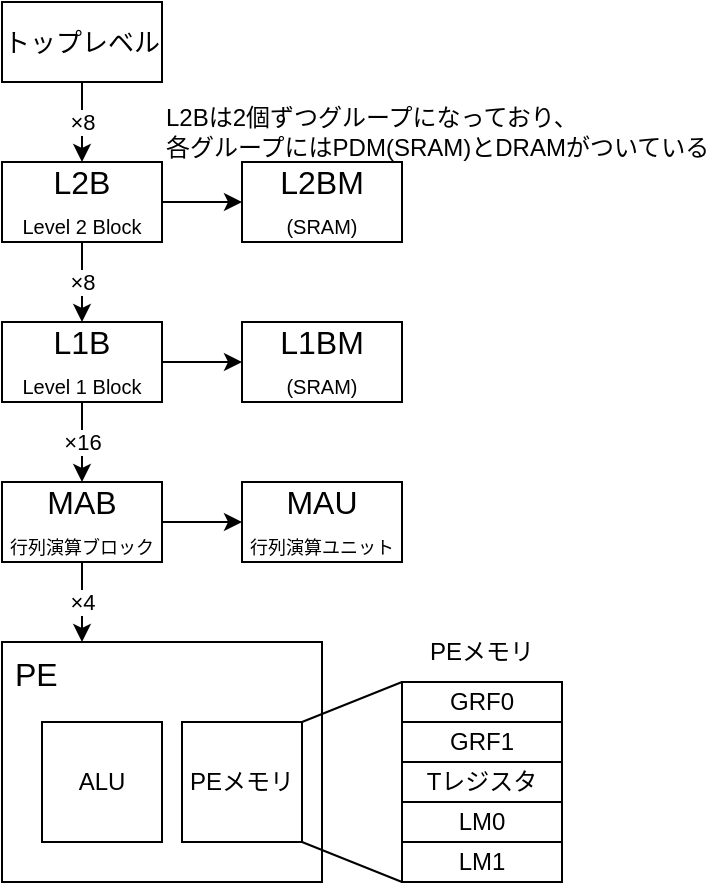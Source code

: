 <mxfile version="24.7.5">
  <diagram name="ページ1" id="FxQBrD5Ot5ft5m9rvJ0C">
    <mxGraphModel dx="281" dy="557" grid="1" gridSize="10" guides="1" tooltips="1" connect="1" arrows="1" fold="1" page="1" pageScale="1" pageWidth="1169" pageHeight="827" math="0" shadow="0">
      <root>
        <mxCell id="0" />
        <mxCell id="1" parent="0" />
        <mxCell id="1m_L-33MPqavRJye5LlU-2" value="&amp;nbsp;PE" style="rounded=0;whiteSpace=wrap;html=1;fontSize=16;align=left;verticalAlign=top;" vertex="1" parent="1">
          <mxGeometry x="120" y="360" width="160" height="120" as="geometry" />
        </mxCell>
        <mxCell id="1m_L-33MPqavRJye5LlU-4" value="×4" style="endArrow=classic;html=1;rounded=0;entryX=0.25;entryY=0;entryDx=0;entryDy=0;exitX=0.5;exitY=1;exitDx=0;exitDy=0;" edge="1" parent="1" source="1m_L-33MPqavRJye5LlU-5" target="1m_L-33MPqavRJye5LlU-2">
          <mxGeometry width="50" height="50" relative="1" as="geometry">
            <mxPoint x="160" y="320" as="sourcePoint" />
            <mxPoint x="210" y="250" as="targetPoint" />
          </mxGeometry>
        </mxCell>
        <mxCell id="1m_L-33MPqavRJye5LlU-16" style="edgeStyle=orthogonalEdgeStyle;rounded=0;orthogonalLoop=1;jettySize=auto;html=1;entryX=0;entryY=0.5;entryDx=0;entryDy=0;exitX=1;exitY=0.5;exitDx=0;exitDy=0;" edge="1" parent="1" source="1m_L-33MPqavRJye5LlU-8" target="1m_L-33MPqavRJye5LlU-15">
          <mxGeometry relative="1" as="geometry" />
        </mxCell>
        <mxCell id="1m_L-33MPqavRJye5LlU-5" value="MAB&lt;div&gt;&lt;font style=&quot;font-size: 9px;&quot;&gt;行列演算ブロック&lt;/font&gt;&lt;/div&gt;" style="rounded=0;whiteSpace=wrap;html=1;fontSize=16;" vertex="1" parent="1">
          <mxGeometry x="120" y="280" width="80" height="40" as="geometry" />
        </mxCell>
        <mxCell id="1m_L-33MPqavRJye5LlU-7" value="×16" style="edgeStyle=orthogonalEdgeStyle;rounded=0;orthogonalLoop=1;jettySize=auto;html=1;entryX=0.5;entryY=0;entryDx=0;entryDy=0;" edge="1" parent="1" source="1m_L-33MPqavRJye5LlU-6" target="1m_L-33MPqavRJye5LlU-5">
          <mxGeometry relative="1" as="geometry" />
        </mxCell>
        <mxCell id="1m_L-33MPqavRJye5LlU-14" style="edgeStyle=orthogonalEdgeStyle;rounded=0;orthogonalLoop=1;jettySize=auto;html=1;exitX=1;exitY=0.5;exitDx=0;exitDy=0;entryX=0;entryY=0.5;entryDx=0;entryDy=0;" edge="1" parent="1" source="1m_L-33MPqavRJye5LlU-6" target="1m_L-33MPqavRJye5LlU-12">
          <mxGeometry relative="1" as="geometry" />
        </mxCell>
        <mxCell id="1m_L-33MPqavRJye5LlU-6" value="L1B&lt;div&gt;&lt;font style=&quot;font-size: 10px;&quot;&gt;Level 1 Block&lt;/font&gt;&lt;/div&gt;" style="rounded=0;whiteSpace=wrap;html=1;fontSize=16;" vertex="1" parent="1">
          <mxGeometry x="120" y="200" width="80" height="40" as="geometry" />
        </mxCell>
        <mxCell id="1m_L-33MPqavRJye5LlU-9" value="×8" style="edgeStyle=orthogonalEdgeStyle;rounded=0;orthogonalLoop=1;jettySize=auto;html=1;entryX=0.5;entryY=0;entryDx=0;entryDy=0;" edge="1" parent="1" source="1m_L-33MPqavRJye5LlU-8" target="1m_L-33MPqavRJye5LlU-6">
          <mxGeometry relative="1" as="geometry" />
        </mxCell>
        <mxCell id="1m_L-33MPqavRJye5LlU-8" value="L2B&lt;div&gt;&lt;font style=&quot;font-size: 10px;&quot;&gt;Level 2 Block&lt;/font&gt;&lt;/div&gt;" style="rounded=0;whiteSpace=wrap;html=1;fontSize=16;" vertex="1" parent="1">
          <mxGeometry x="120" y="120" width="80" height="40" as="geometry" />
        </mxCell>
        <mxCell id="1m_L-33MPqavRJye5LlU-10" value="MAU&lt;div&gt;&lt;font style=&quot;font-size: 9px;&quot;&gt;行列演算ユニット&lt;/font&gt;&lt;/div&gt;" style="rounded=0;whiteSpace=wrap;html=1;fontSize=16;" vertex="1" parent="1">
          <mxGeometry x="240" y="280" width="80" height="40" as="geometry" />
        </mxCell>
        <mxCell id="1m_L-33MPqavRJye5LlU-11" value="" style="endArrow=classic;html=1;rounded=0;exitX=1;exitY=0.5;exitDx=0;exitDy=0;entryX=0;entryY=0.5;entryDx=0;entryDy=0;" edge="1" parent="1" source="1m_L-33MPqavRJye5LlU-5" target="1m_L-33MPqavRJye5LlU-10">
          <mxGeometry width="50" height="50" relative="1" as="geometry">
            <mxPoint x="170" y="330" as="sourcePoint" />
            <mxPoint x="120" y="370" as="targetPoint" />
          </mxGeometry>
        </mxCell>
        <mxCell id="1m_L-33MPqavRJye5LlU-12" value="L1BM&lt;div&gt;&lt;font style=&quot;font-size: 10px;&quot;&gt;(SRAM)&lt;/font&gt;&lt;/div&gt;" style="rounded=0;whiteSpace=wrap;html=1;fontSize=16;" vertex="1" parent="1">
          <mxGeometry x="240" y="200" width="80" height="40" as="geometry" />
        </mxCell>
        <mxCell id="1m_L-33MPqavRJye5LlU-15" value="L2BM&lt;div&gt;&lt;font style=&quot;font-size: 10px;&quot;&gt;(SRAM)&lt;/font&gt;&lt;/div&gt;" style="rounded=0;whiteSpace=wrap;html=1;fontSize=16;" vertex="1" parent="1">
          <mxGeometry x="240" y="120" width="80" height="40" as="geometry" />
        </mxCell>
        <mxCell id="1m_L-33MPqavRJye5LlU-18" value="×8" style="edgeStyle=orthogonalEdgeStyle;rounded=0;orthogonalLoop=1;jettySize=auto;html=1;entryX=0.5;entryY=0;entryDx=0;entryDy=0;" edge="1" parent="1" source="1m_L-33MPqavRJye5LlU-17" target="1m_L-33MPqavRJye5LlU-8">
          <mxGeometry relative="1" as="geometry">
            <mxPoint as="offset" />
          </mxGeometry>
        </mxCell>
        <mxCell id="1m_L-33MPqavRJye5LlU-17" value="トップレベル" style="rounded=0;whiteSpace=wrap;html=1;fontSize=13;" vertex="1" parent="1">
          <mxGeometry x="120" y="40" width="80" height="40" as="geometry" />
        </mxCell>
        <mxCell id="1m_L-33MPqavRJye5LlU-19" value="L2Bは2個ずつグループになっており、&lt;div&gt;各グループにはPDM(SRAM)とDRAMがついている&lt;/div&gt;" style="text;html=1;align=left;verticalAlign=middle;whiteSpace=wrap;rounded=0;" vertex="1" parent="1">
          <mxGeometry x="200" y="90" width="280" height="30" as="geometry" />
        </mxCell>
        <mxCell id="1m_L-33MPqavRJye5LlU-20" value="ALU" style="rounded=0;whiteSpace=wrap;html=1;" vertex="1" parent="1">
          <mxGeometry x="140" y="400" width="60" height="60" as="geometry" />
        </mxCell>
        <mxCell id="1m_L-33MPqavRJye5LlU-21" value="PEメモリ&lt;div&gt;&lt;/div&gt;" style="rounded=0;whiteSpace=wrap;html=1;" vertex="1" parent="1">
          <mxGeometry x="210" y="400" width="60" height="60" as="geometry" />
        </mxCell>
        <mxCell id="1m_L-33MPqavRJye5LlU-22" value="GRF0" style="rounded=0;whiteSpace=wrap;html=1;" vertex="1" parent="1">
          <mxGeometry x="320" y="380" width="80" height="20" as="geometry" />
        </mxCell>
        <mxCell id="1m_L-33MPqavRJye5LlU-23" value="GRF1" style="rounded=0;whiteSpace=wrap;html=1;" vertex="1" parent="1">
          <mxGeometry x="320" y="400" width="80" height="20" as="geometry" />
        </mxCell>
        <mxCell id="1m_L-33MPqavRJye5LlU-24" value="Tレジスタ" style="rounded=0;whiteSpace=wrap;html=1;" vertex="1" parent="1">
          <mxGeometry x="320" y="420" width="80" height="20" as="geometry" />
        </mxCell>
        <mxCell id="1m_L-33MPqavRJye5LlU-25" value="LM0" style="rounded=0;whiteSpace=wrap;html=1;" vertex="1" parent="1">
          <mxGeometry x="320" y="440" width="80" height="20" as="geometry" />
        </mxCell>
        <mxCell id="1m_L-33MPqavRJye5LlU-26" value="LM1" style="rounded=0;whiteSpace=wrap;html=1;" vertex="1" parent="1">
          <mxGeometry x="320" y="460" width="80" height="20" as="geometry" />
        </mxCell>
        <mxCell id="1m_L-33MPqavRJye5LlU-27" value="" style="endArrow=none;html=1;rounded=0;exitX=1;exitY=1;exitDx=0;exitDy=0;entryX=0;entryY=1;entryDx=0;entryDy=0;" edge="1" parent="1" source="1m_L-33MPqavRJye5LlU-21" target="1m_L-33MPqavRJye5LlU-26">
          <mxGeometry width="50" height="50" relative="1" as="geometry">
            <mxPoint x="280" y="560" as="sourcePoint" />
            <mxPoint x="330" y="510" as="targetPoint" />
          </mxGeometry>
        </mxCell>
        <mxCell id="1m_L-33MPqavRJye5LlU-28" value="" style="endArrow=none;html=1;rounded=0;exitX=1;exitY=0;exitDx=0;exitDy=0;entryX=0;entryY=0;entryDx=0;entryDy=0;" edge="1" parent="1" source="1m_L-33MPqavRJye5LlU-21" target="1m_L-33MPqavRJye5LlU-22">
          <mxGeometry width="50" height="50" relative="1" as="geometry">
            <mxPoint x="280" y="470" as="sourcePoint" />
            <mxPoint x="330" y="480" as="targetPoint" />
          </mxGeometry>
        </mxCell>
        <mxCell id="1m_L-33MPqavRJye5LlU-29" value="PEメモリ" style="text;html=1;align=center;verticalAlign=middle;whiteSpace=wrap;rounded=0;" vertex="1" parent="1">
          <mxGeometry x="330" y="350" width="60" height="30" as="geometry" />
        </mxCell>
      </root>
    </mxGraphModel>
  </diagram>
</mxfile>
